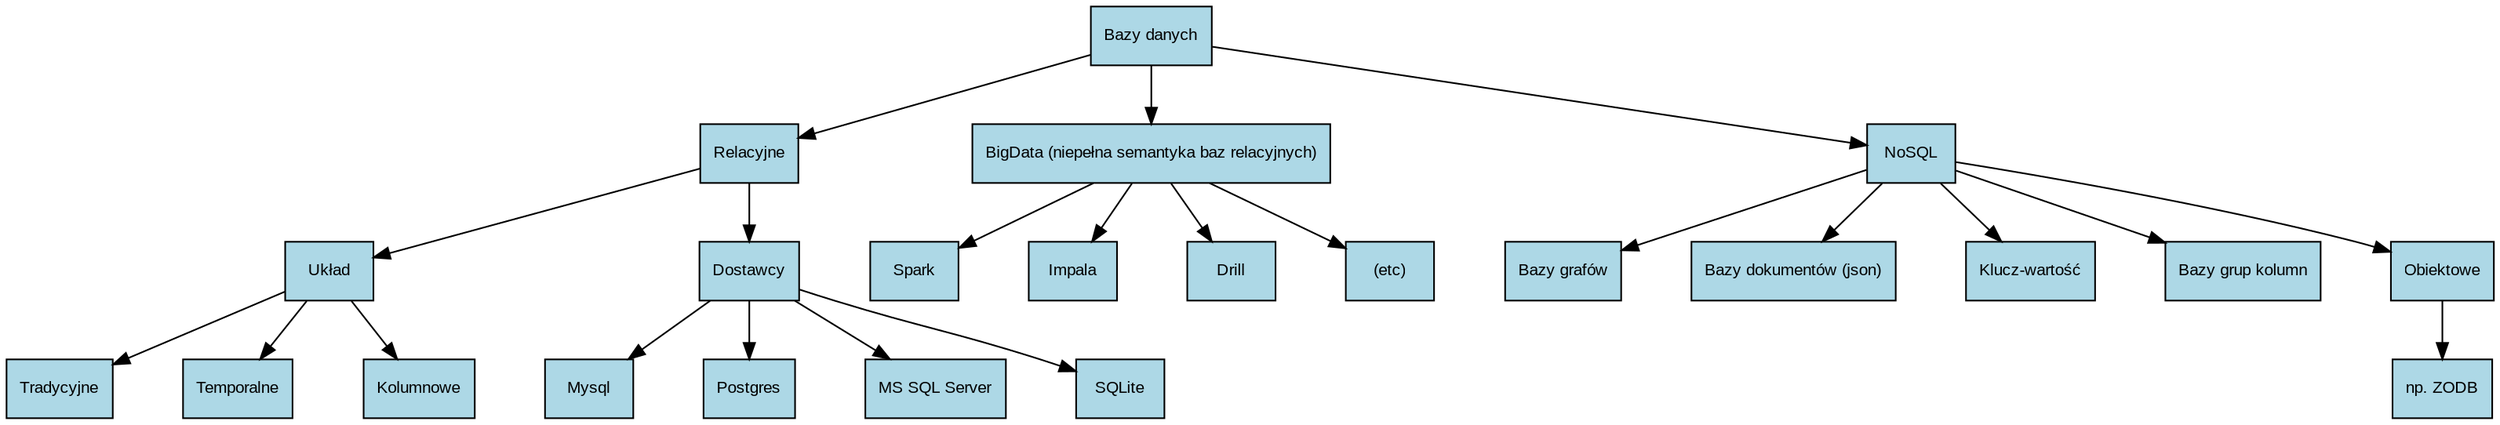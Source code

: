 digraph {
nodesep=0.6
splines=true
node [shape=rectangle, style=filled, fillcolor=lightblue, fontname=arial, fontsize=10]
Relacyjne
BigData [label="BigData (niepełna semantyka baz relacyjnych)"]
"Bazy danych" -> {Relacyjne, BigData, NoSQL}
Relacyjne -> Układ -> {Tradycyjne, Temporalne, Kolumnowe}
Relacyjne -> Dostawcy -> {Mysql, Postgres, "MS SQL Server", SQLite}
NoSQL -> {"Bazy grafów", "Bazy dokumentów (json)", "Klucz-wartość", "Bazy grup kolumn", Obiektowe}
Obiektowe -> "np. ZODB"
BigData -> {Spark, Impala, Drill, "(etc)"}
}
